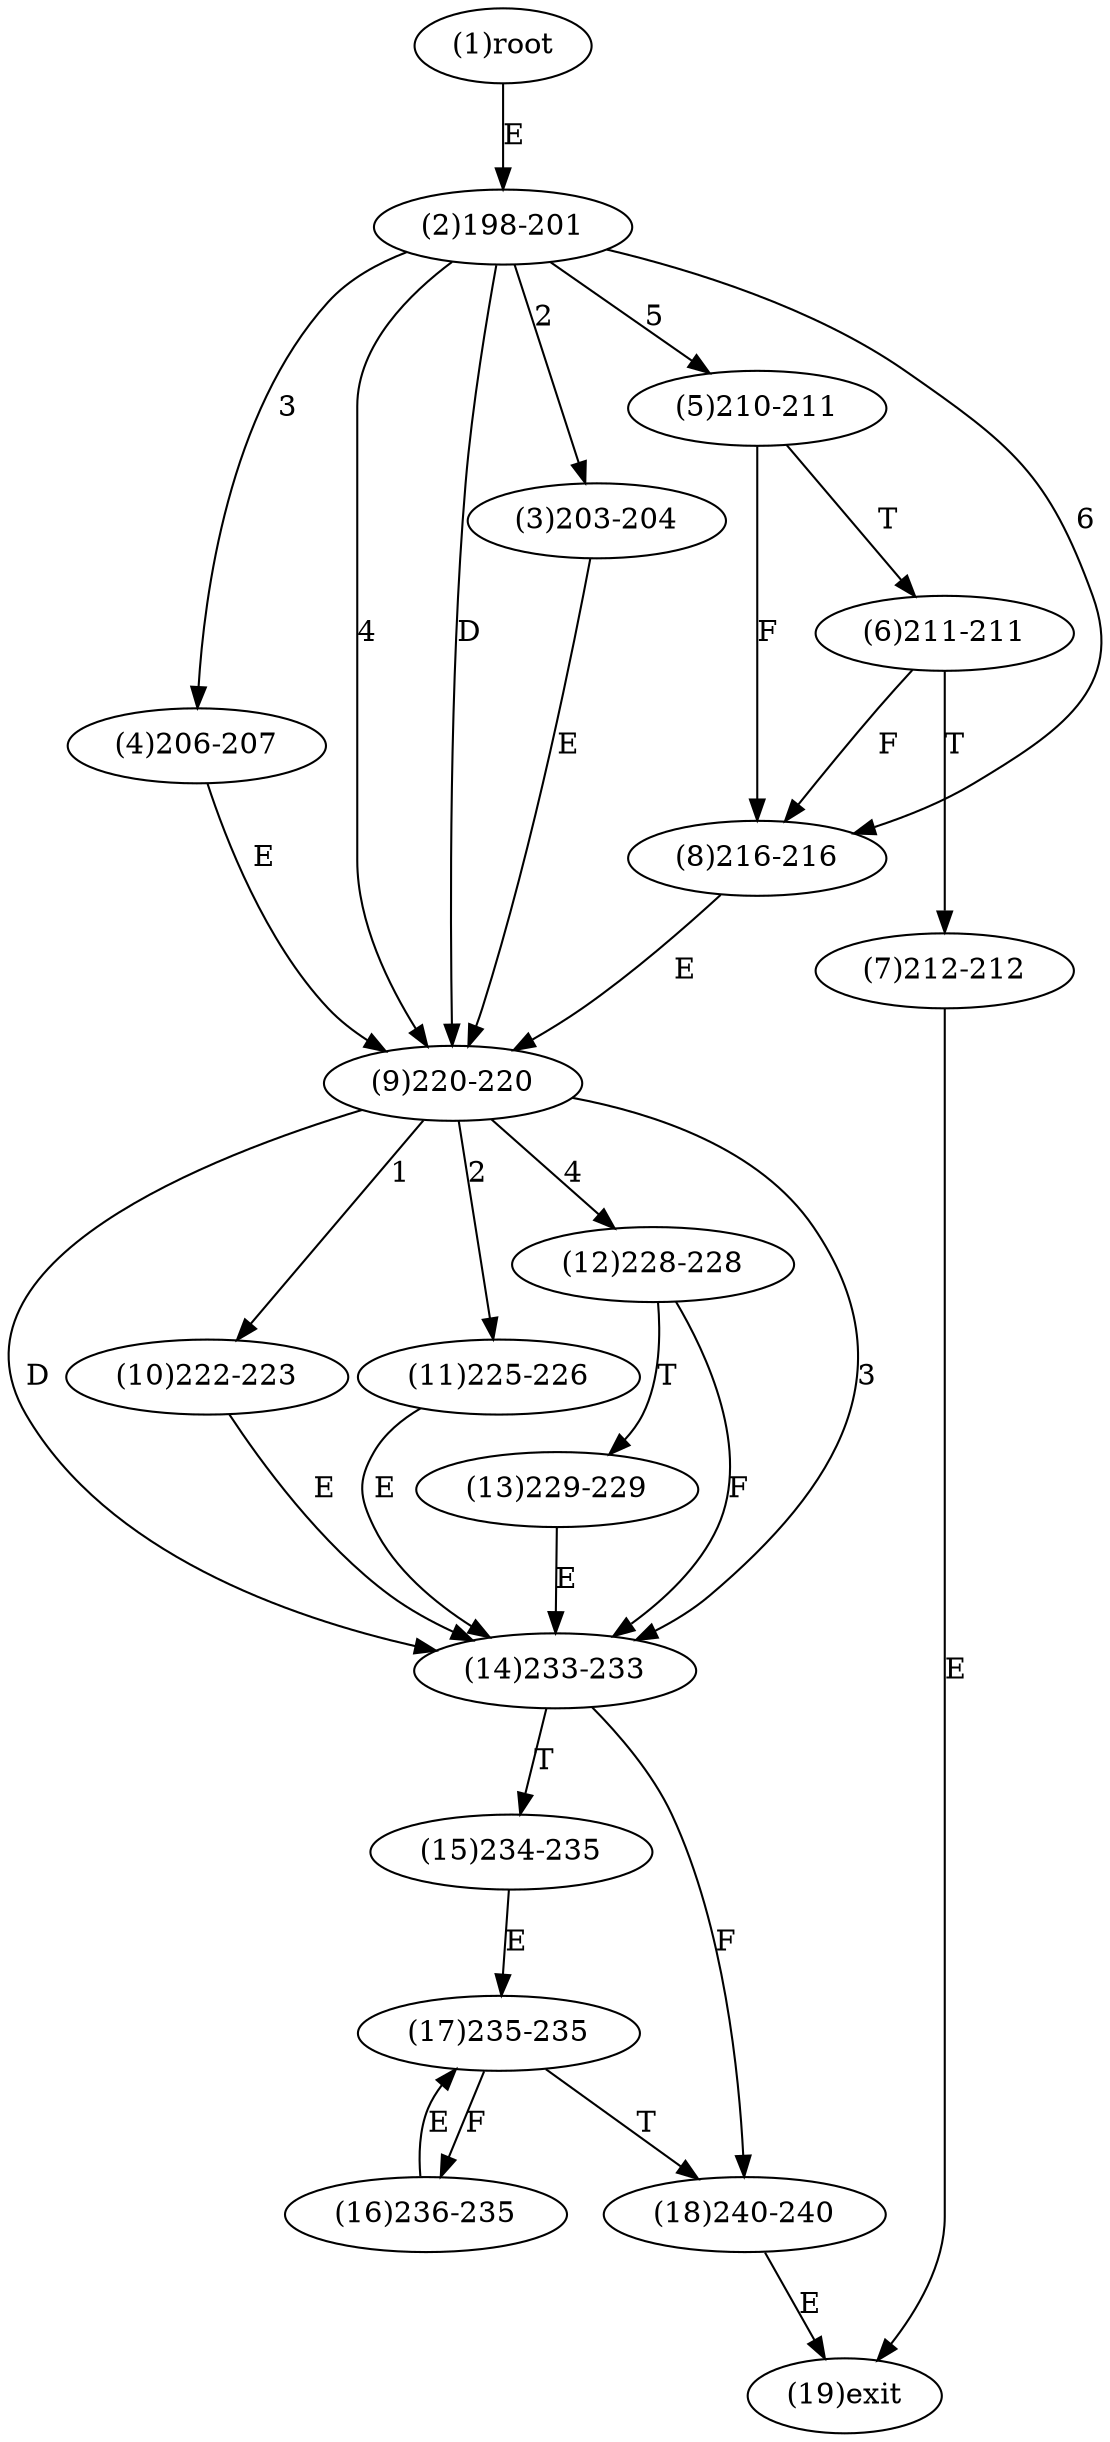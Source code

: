 digraph "" { 
1[ label="(1)root"];
2[ label="(2)198-201"];
3[ label="(3)203-204"];
4[ label="(4)206-207"];
5[ label="(5)210-211"];
6[ label="(6)211-211"];
7[ label="(7)212-212"];
8[ label="(8)216-216"];
9[ label="(9)220-220"];
10[ label="(10)222-223"];
11[ label="(11)225-226"];
12[ label="(12)228-228"];
13[ label="(13)229-229"];
14[ label="(14)233-233"];
15[ label="(15)234-235"];
17[ label="(17)235-235"];
16[ label="(16)236-235"];
19[ label="(19)exit"];
18[ label="(18)240-240"];
1->2[ label="E"];
2->3[ label="2"];
2->4[ label="3"];
2->9[ label="4"];
2->5[ label="5"];
2->8[ label="6"];
2->9[ label="D"];
3->9[ label="E"];
4->9[ label="E"];
5->8[ label="F"];
5->6[ label="T"];
6->8[ label="F"];
6->7[ label="T"];
7->19[ label="E"];
8->9[ label="E"];
9->10[ label="1"];
9->11[ label="2"];
9->14[ label="3"];
9->12[ label="4"];
9->14[ label="D"];
10->14[ label="E"];
11->14[ label="E"];
12->14[ label="F"];
12->13[ label="T"];
13->14[ label="E"];
14->18[ label="F"];
14->15[ label="T"];
15->17[ label="E"];
16->17[ label="E"];
17->16[ label="F"];
17->18[ label="T"];
18->19[ label="E"];
}